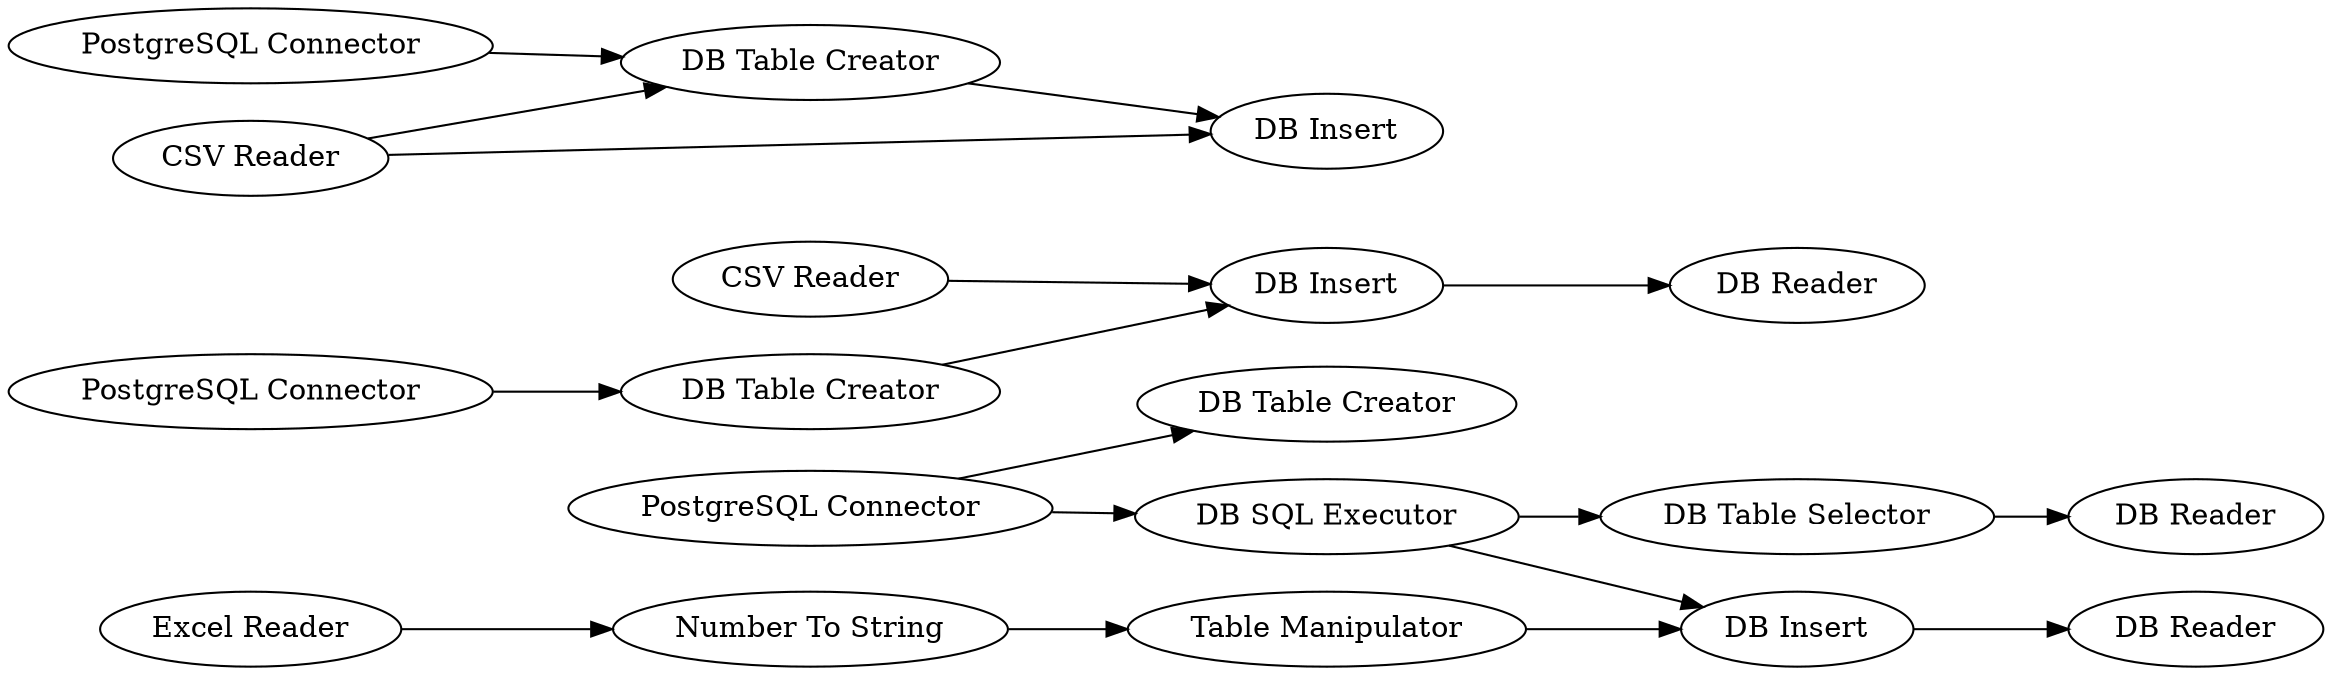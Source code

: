 digraph {
	23 [label="PostgreSQL Connector"]
	25 [label="Excel Reader"]
	48 [label="DB Insert"]
	49 [label="Table Manipulator"]
	50 [label="Number To String"]
	51 [label="DB Table Selector"]
	52 [label="DB SQL Executor"]
	53 [label="DB Reader"]
	54 [label="DB Reader"]
	55 [label="CSV Reader"]
	56 [label="PostgreSQL Connector"]
	57 [label="DB Table Creator"]
	58 [label="DB Insert"]
	59 [label="DB Reader"]
	62 [label="PostgreSQL Connector"]
	63 [label="DB Table Creator"]
	64 [label="CSV Reader"]
	67 [label="DB Insert"]
	70 [label="DB Table Creator"]
	23 -> 52
	23 -> 70
	25 -> 50
	48 -> 53
	49 -> 48
	50 -> 49
	51 -> 54
	52 -> 48
	52 -> 51
	55 -> 58
	56 -> 57
	57 -> 58
	58 -> 59
	62 -> 63
	63 -> 67
	64 -> 67
	64 -> 63
	rankdir=LR
}

